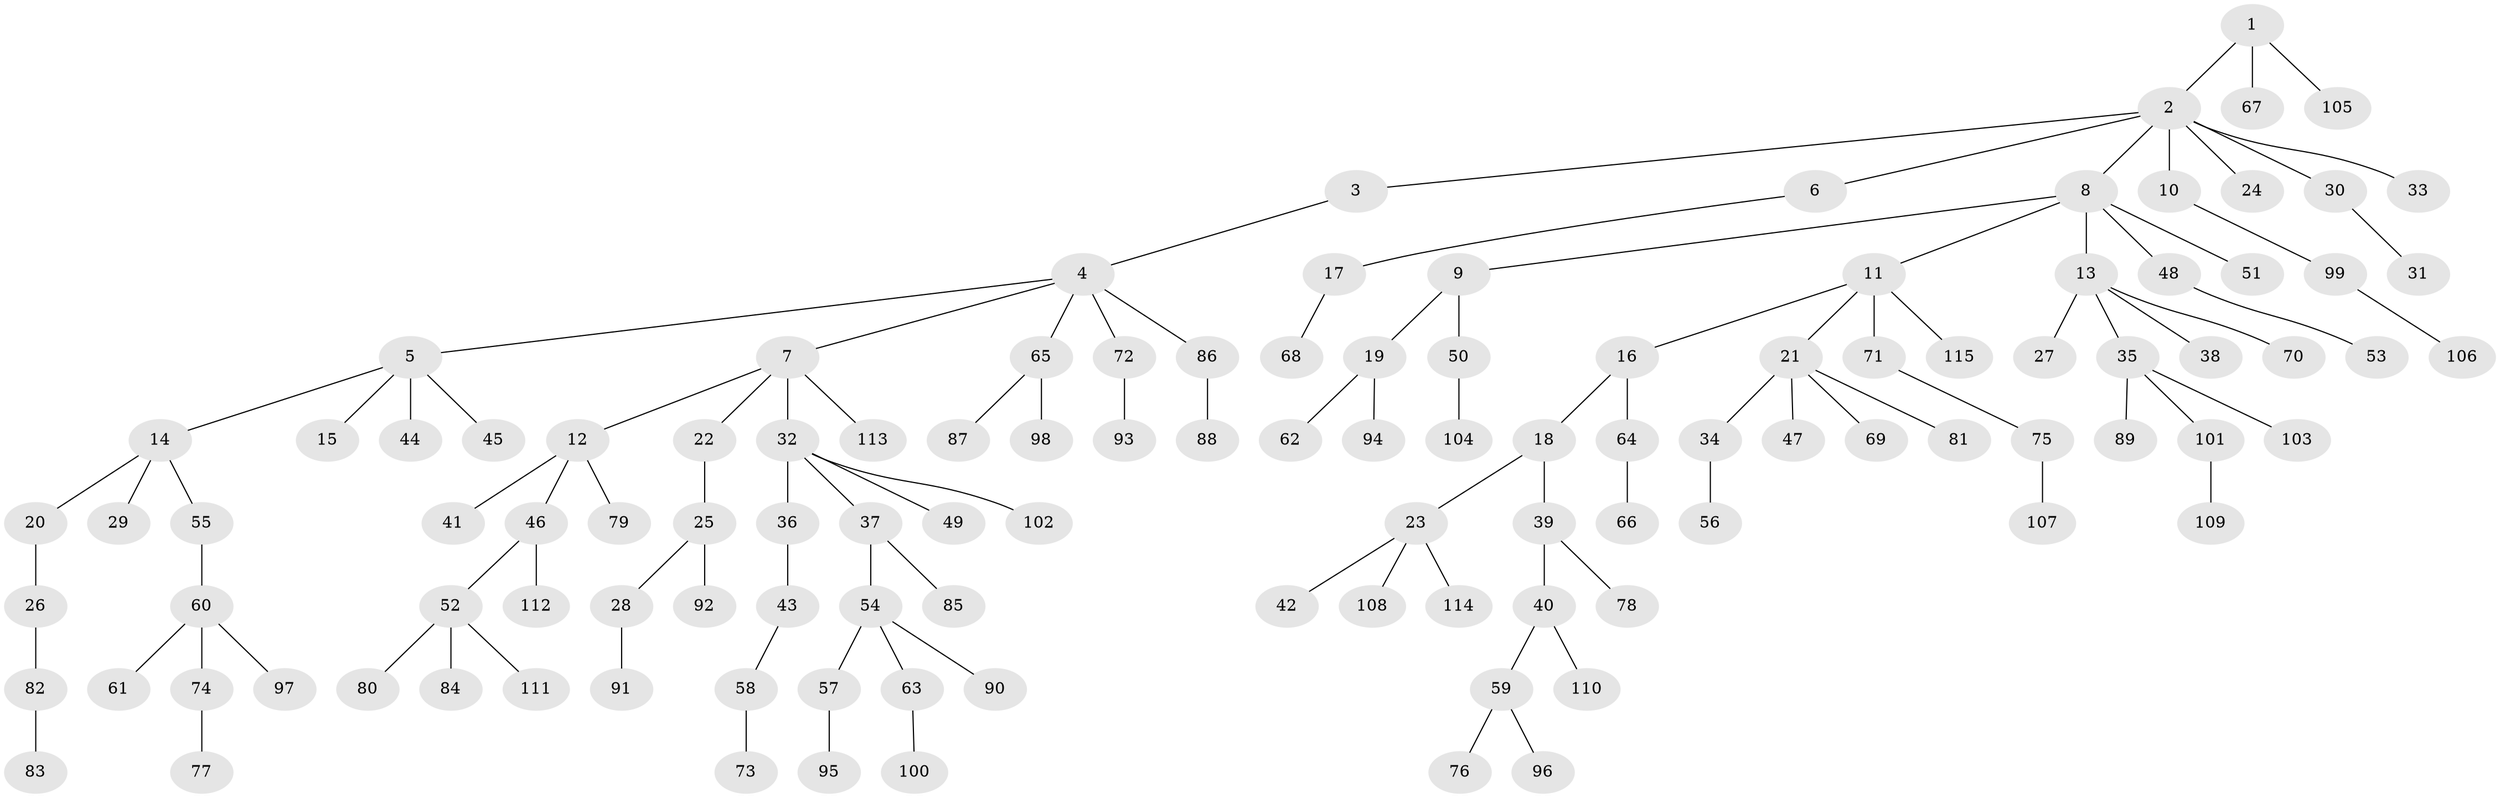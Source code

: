 // coarse degree distribution, {2: 0.3191489361702128, 3: 0.14893617021276595, 5: 0.02127659574468085, 4: 0.0851063829787234, 1: 0.425531914893617}
// Generated by graph-tools (version 1.1) at 2025/51/03/04/25 22:51:54]
// undirected, 115 vertices, 114 edges
graph export_dot {
  node [color=gray90,style=filled];
  1;
  2;
  3;
  4;
  5;
  6;
  7;
  8;
  9;
  10;
  11;
  12;
  13;
  14;
  15;
  16;
  17;
  18;
  19;
  20;
  21;
  22;
  23;
  24;
  25;
  26;
  27;
  28;
  29;
  30;
  31;
  32;
  33;
  34;
  35;
  36;
  37;
  38;
  39;
  40;
  41;
  42;
  43;
  44;
  45;
  46;
  47;
  48;
  49;
  50;
  51;
  52;
  53;
  54;
  55;
  56;
  57;
  58;
  59;
  60;
  61;
  62;
  63;
  64;
  65;
  66;
  67;
  68;
  69;
  70;
  71;
  72;
  73;
  74;
  75;
  76;
  77;
  78;
  79;
  80;
  81;
  82;
  83;
  84;
  85;
  86;
  87;
  88;
  89;
  90;
  91;
  92;
  93;
  94;
  95;
  96;
  97;
  98;
  99;
  100;
  101;
  102;
  103;
  104;
  105;
  106;
  107;
  108;
  109;
  110;
  111;
  112;
  113;
  114;
  115;
  1 -- 2;
  1 -- 67;
  1 -- 105;
  2 -- 3;
  2 -- 6;
  2 -- 8;
  2 -- 10;
  2 -- 24;
  2 -- 30;
  2 -- 33;
  3 -- 4;
  4 -- 5;
  4 -- 7;
  4 -- 65;
  4 -- 72;
  4 -- 86;
  5 -- 14;
  5 -- 15;
  5 -- 44;
  5 -- 45;
  6 -- 17;
  7 -- 12;
  7 -- 22;
  7 -- 32;
  7 -- 113;
  8 -- 9;
  8 -- 11;
  8 -- 13;
  8 -- 48;
  8 -- 51;
  9 -- 19;
  9 -- 50;
  10 -- 99;
  11 -- 16;
  11 -- 21;
  11 -- 71;
  11 -- 115;
  12 -- 41;
  12 -- 46;
  12 -- 79;
  13 -- 27;
  13 -- 35;
  13 -- 38;
  13 -- 70;
  14 -- 20;
  14 -- 29;
  14 -- 55;
  16 -- 18;
  16 -- 64;
  17 -- 68;
  18 -- 23;
  18 -- 39;
  19 -- 62;
  19 -- 94;
  20 -- 26;
  21 -- 34;
  21 -- 47;
  21 -- 69;
  21 -- 81;
  22 -- 25;
  23 -- 42;
  23 -- 108;
  23 -- 114;
  25 -- 28;
  25 -- 92;
  26 -- 82;
  28 -- 91;
  30 -- 31;
  32 -- 36;
  32 -- 37;
  32 -- 49;
  32 -- 102;
  34 -- 56;
  35 -- 89;
  35 -- 101;
  35 -- 103;
  36 -- 43;
  37 -- 54;
  37 -- 85;
  39 -- 40;
  39 -- 78;
  40 -- 59;
  40 -- 110;
  43 -- 58;
  46 -- 52;
  46 -- 112;
  48 -- 53;
  50 -- 104;
  52 -- 80;
  52 -- 84;
  52 -- 111;
  54 -- 57;
  54 -- 63;
  54 -- 90;
  55 -- 60;
  57 -- 95;
  58 -- 73;
  59 -- 76;
  59 -- 96;
  60 -- 61;
  60 -- 74;
  60 -- 97;
  63 -- 100;
  64 -- 66;
  65 -- 87;
  65 -- 98;
  71 -- 75;
  72 -- 93;
  74 -- 77;
  75 -- 107;
  82 -- 83;
  86 -- 88;
  99 -- 106;
  101 -- 109;
}
